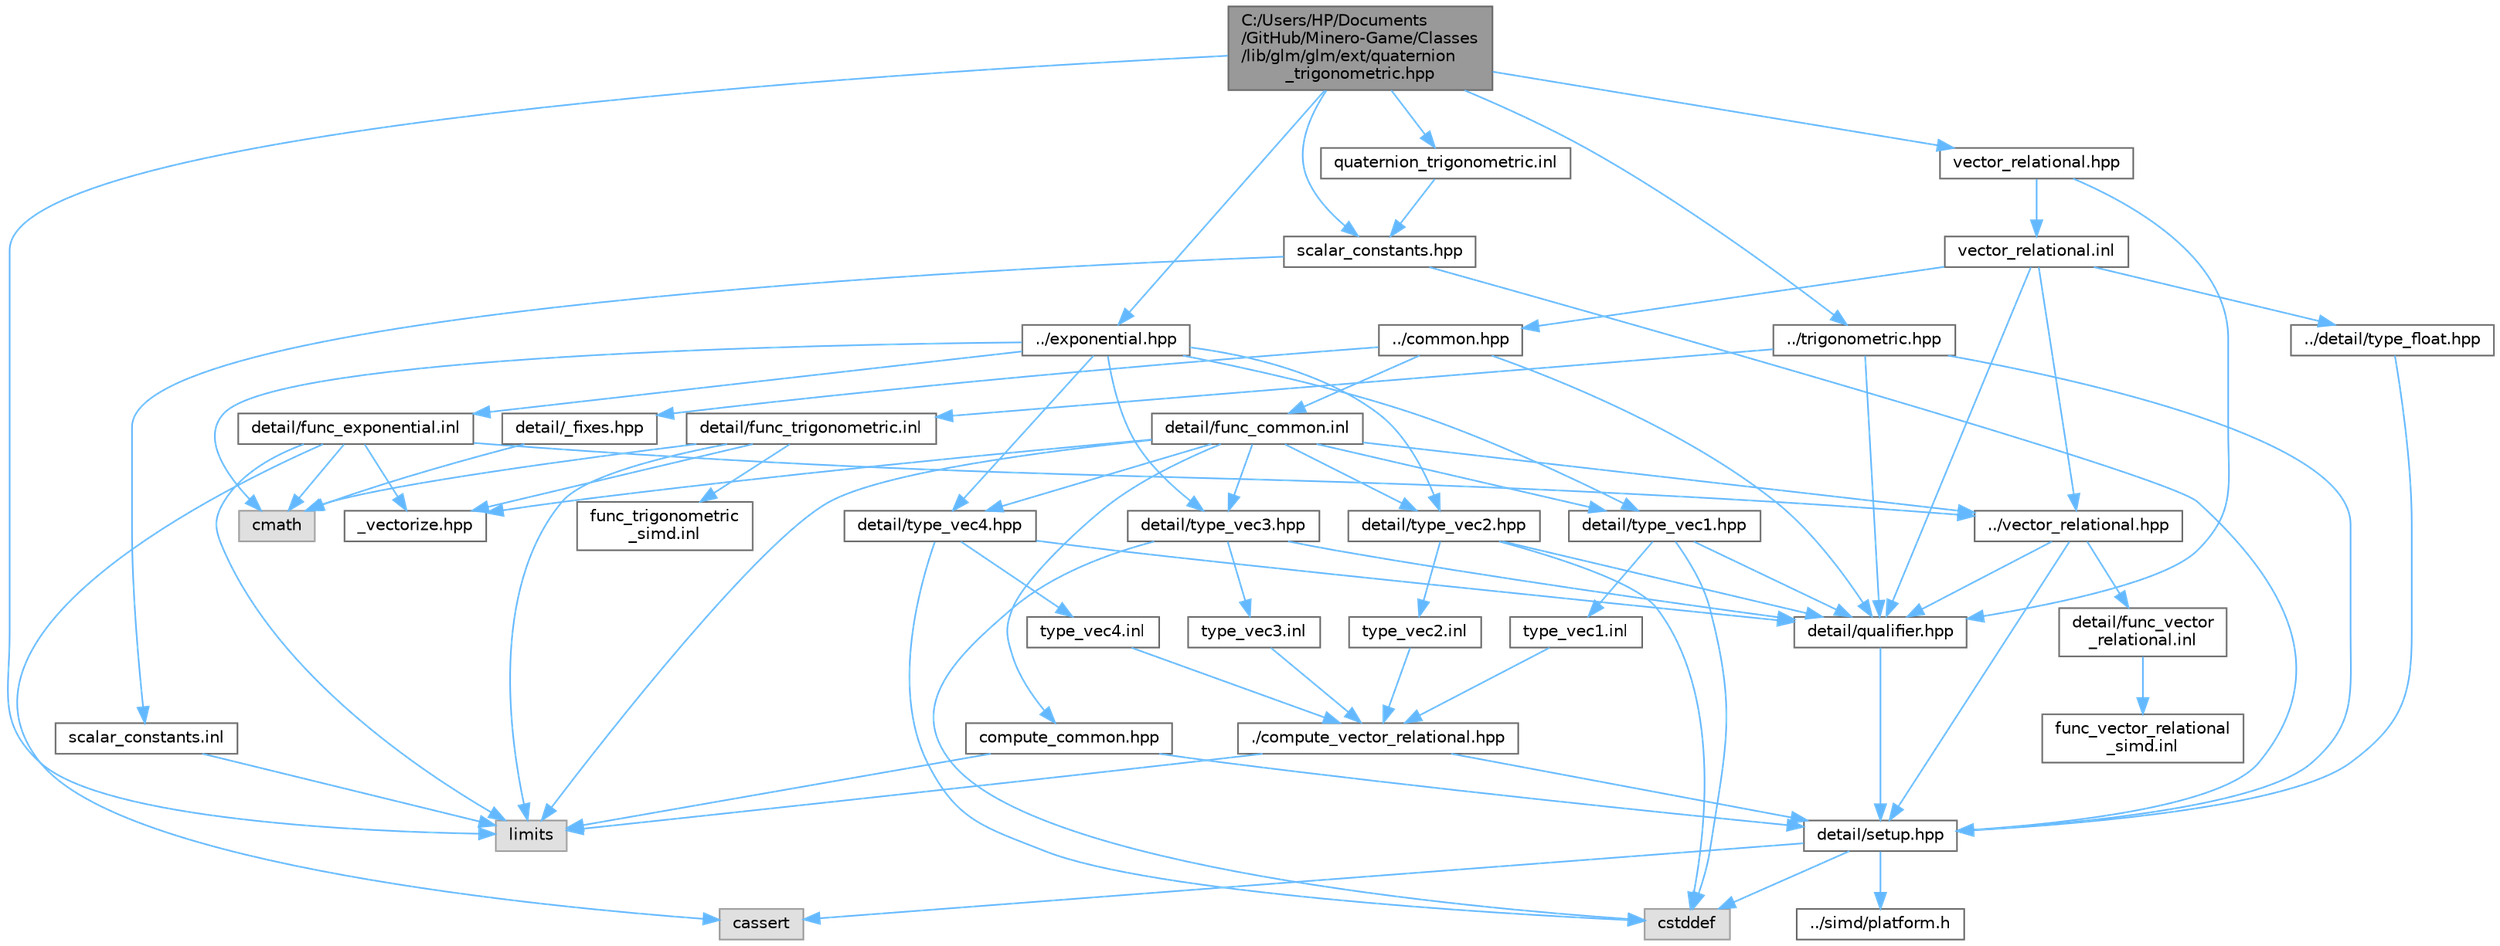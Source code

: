 digraph "C:/Users/HP/Documents/GitHub/Minero-Game/Classes/lib/glm/glm/ext/quaternion_trigonometric.hpp"
{
 // LATEX_PDF_SIZE
  bgcolor="transparent";
  edge [fontname=Helvetica,fontsize=10,labelfontname=Helvetica,labelfontsize=10];
  node [fontname=Helvetica,fontsize=10,shape=box,height=0.2,width=0.4];
  Node1 [id="Node000001",label="C:/Users/HP/Documents\l/GitHub/Minero-Game/Classes\l/lib/glm/glm/ext/quaternion\l_trigonometric.hpp",height=0.2,width=0.4,color="gray40", fillcolor="grey60", style="filled", fontcolor="black",tooltip=" "];
  Node1 -> Node2 [id="edge151_Node000001_Node000002",color="steelblue1",style="solid",tooltip=" "];
  Node2 [id="Node000002",label="../trigonometric.hpp",height=0.2,width=0.4,color="grey40", fillcolor="white", style="filled",URL="$_classes_2lib_2glm_2glm_2trigonometric_8hpp.html",tooltip=" "];
  Node2 -> Node3 [id="edge152_Node000002_Node000003",color="steelblue1",style="solid",tooltip=" "];
  Node3 [id="Node000003",label="detail/setup.hpp",height=0.2,width=0.4,color="grey40", fillcolor="white", style="filled",URL="$_classes_2lib_2glm_2glm_2detail_2setup_8hpp.html",tooltip=" "];
  Node3 -> Node4 [id="edge153_Node000003_Node000004",color="steelblue1",style="solid",tooltip=" "];
  Node4 [id="Node000004",label="cassert",height=0.2,width=0.4,color="grey60", fillcolor="#E0E0E0", style="filled",tooltip=" "];
  Node3 -> Node5 [id="edge154_Node000003_Node000005",color="steelblue1",style="solid",tooltip=" "];
  Node5 [id="Node000005",label="cstddef",height=0.2,width=0.4,color="grey60", fillcolor="#E0E0E0", style="filled",tooltip=" "];
  Node3 -> Node6 [id="edge155_Node000003_Node000006",color="steelblue1",style="solid",tooltip=" "];
  Node6 [id="Node000006",label="../simd/platform.h",height=0.2,width=0.4,color="grey40", fillcolor="white", style="filled",URL="$_classes_2lib_2glm_2glm_2simd_2platform_8h.html",tooltip=" "];
  Node2 -> Node7 [id="edge156_Node000002_Node000007",color="steelblue1",style="solid",tooltip=" "];
  Node7 [id="Node000007",label="detail/qualifier.hpp",height=0.2,width=0.4,color="grey40", fillcolor="white", style="filled",URL="$_classes_2lib_2glm_2glm_2detail_2qualifier_8hpp.html",tooltip=" "];
  Node7 -> Node3 [id="edge157_Node000007_Node000003",color="steelblue1",style="solid",tooltip=" "];
  Node2 -> Node8 [id="edge158_Node000002_Node000008",color="steelblue1",style="solid",tooltip=" "];
  Node8 [id="Node000008",label="detail/func_trigonometric.inl",height=0.2,width=0.4,color="grey40", fillcolor="white", style="filled",URL="$_classes_2lib_2glm_2glm_2detail_2func__trigonometric_8inl.html",tooltip=" "];
  Node8 -> Node9 [id="edge159_Node000008_Node000009",color="steelblue1",style="solid",tooltip=" "];
  Node9 [id="Node000009",label="_vectorize.hpp",height=0.2,width=0.4,color="grey40", fillcolor="white", style="filled",URL="$_classes_2lib_2glm_2glm_2detail_2__vectorize_8hpp.html",tooltip=" "];
  Node8 -> Node10 [id="edge160_Node000008_Node000010",color="steelblue1",style="solid",tooltip=" "];
  Node10 [id="Node000010",label="cmath",height=0.2,width=0.4,color="grey60", fillcolor="#E0E0E0", style="filled",tooltip=" "];
  Node8 -> Node11 [id="edge161_Node000008_Node000011",color="steelblue1",style="solid",tooltip=" "];
  Node11 [id="Node000011",label="limits",height=0.2,width=0.4,color="grey60", fillcolor="#E0E0E0", style="filled",tooltip=" "];
  Node8 -> Node12 [id="edge162_Node000008_Node000012",color="steelblue1",style="solid",tooltip=" "];
  Node12 [id="Node000012",label="func_trigonometric\l_simd.inl",height=0.2,width=0.4,color="grey40", fillcolor="white", style="filled",URL="$_classes_2lib_2glm_2glm_2detail_2func__trigonometric__simd_8inl.html",tooltip=" "];
  Node1 -> Node13 [id="edge163_Node000001_Node000013",color="steelblue1",style="solid",tooltip=" "];
  Node13 [id="Node000013",label="../exponential.hpp",height=0.2,width=0.4,color="grey40", fillcolor="white", style="filled",URL="$_classes_2lib_2glm_2glm_2exponential_8hpp.html",tooltip=" "];
  Node13 -> Node14 [id="edge164_Node000013_Node000014",color="steelblue1",style="solid",tooltip=" "];
  Node14 [id="Node000014",label="detail/type_vec1.hpp",height=0.2,width=0.4,color="grey40", fillcolor="white", style="filled",URL="$_classes_2lib_2glm_2glm_2detail_2type__vec1_8hpp.html",tooltip=" "];
  Node14 -> Node7 [id="edge165_Node000014_Node000007",color="steelblue1",style="solid",tooltip=" "];
  Node14 -> Node5 [id="edge166_Node000014_Node000005",color="steelblue1",style="solid",tooltip=" "];
  Node14 -> Node15 [id="edge167_Node000014_Node000015",color="steelblue1",style="solid",tooltip=" "];
  Node15 [id="Node000015",label="type_vec1.inl",height=0.2,width=0.4,color="grey40", fillcolor="white", style="filled",URL="$_classes_2lib_2glm_2glm_2detail_2type__vec1_8inl.html",tooltip=" "];
  Node15 -> Node16 [id="edge168_Node000015_Node000016",color="steelblue1",style="solid",tooltip=" "];
  Node16 [id="Node000016",label="./compute_vector_relational.hpp",height=0.2,width=0.4,color="grey40", fillcolor="white", style="filled",URL="$_classes_2lib_2glm_2glm_2detail_2compute__vector__relational_8hpp.html",tooltip=" "];
  Node16 -> Node3 [id="edge169_Node000016_Node000003",color="steelblue1",style="solid",tooltip=" "];
  Node16 -> Node11 [id="edge170_Node000016_Node000011",color="steelblue1",style="solid",tooltip=" "];
  Node13 -> Node17 [id="edge171_Node000013_Node000017",color="steelblue1",style="solid",tooltip=" "];
  Node17 [id="Node000017",label="detail/type_vec2.hpp",height=0.2,width=0.4,color="grey40", fillcolor="white", style="filled",URL="$_classes_2lib_2glm_2glm_2detail_2type__vec2_8hpp.html",tooltip=" "];
  Node17 -> Node7 [id="edge172_Node000017_Node000007",color="steelblue1",style="solid",tooltip=" "];
  Node17 -> Node5 [id="edge173_Node000017_Node000005",color="steelblue1",style="solid",tooltip=" "];
  Node17 -> Node18 [id="edge174_Node000017_Node000018",color="steelblue1",style="solid",tooltip=" "];
  Node18 [id="Node000018",label="type_vec2.inl",height=0.2,width=0.4,color="grey40", fillcolor="white", style="filled",URL="$_classes_2lib_2glm_2glm_2detail_2type__vec2_8inl.html",tooltip=" "];
  Node18 -> Node16 [id="edge175_Node000018_Node000016",color="steelblue1",style="solid",tooltip=" "];
  Node13 -> Node19 [id="edge176_Node000013_Node000019",color="steelblue1",style="solid",tooltip=" "];
  Node19 [id="Node000019",label="detail/type_vec3.hpp",height=0.2,width=0.4,color="grey40", fillcolor="white", style="filled",URL="$_classes_2lib_2glm_2glm_2detail_2type__vec3_8hpp.html",tooltip=" "];
  Node19 -> Node7 [id="edge177_Node000019_Node000007",color="steelblue1",style="solid",tooltip=" "];
  Node19 -> Node5 [id="edge178_Node000019_Node000005",color="steelblue1",style="solid",tooltip=" "];
  Node19 -> Node20 [id="edge179_Node000019_Node000020",color="steelblue1",style="solid",tooltip=" "];
  Node20 [id="Node000020",label="type_vec3.inl",height=0.2,width=0.4,color="grey40", fillcolor="white", style="filled",URL="$_classes_2lib_2glm_2glm_2detail_2type__vec3_8inl.html",tooltip=" "];
  Node20 -> Node16 [id="edge180_Node000020_Node000016",color="steelblue1",style="solid",tooltip=" "];
  Node13 -> Node21 [id="edge181_Node000013_Node000021",color="steelblue1",style="solid",tooltip=" "];
  Node21 [id="Node000021",label="detail/type_vec4.hpp",height=0.2,width=0.4,color="grey40", fillcolor="white", style="filled",URL="$_classes_2lib_2glm_2glm_2detail_2type__vec4_8hpp.html",tooltip=" "];
  Node21 -> Node7 [id="edge182_Node000021_Node000007",color="steelblue1",style="solid",tooltip=" "];
  Node21 -> Node5 [id="edge183_Node000021_Node000005",color="steelblue1",style="solid",tooltip=" "];
  Node21 -> Node22 [id="edge184_Node000021_Node000022",color="steelblue1",style="solid",tooltip=" "];
  Node22 [id="Node000022",label="type_vec4.inl",height=0.2,width=0.4,color="grey40", fillcolor="white", style="filled",URL="$_classes_2lib_2glm_2glm_2detail_2type__vec4_8inl.html",tooltip=" "];
  Node22 -> Node16 [id="edge185_Node000022_Node000016",color="steelblue1",style="solid",tooltip=" "];
  Node13 -> Node10 [id="edge186_Node000013_Node000010",color="steelblue1",style="solid",tooltip=" "];
  Node13 -> Node23 [id="edge187_Node000013_Node000023",color="steelblue1",style="solid",tooltip=" "];
  Node23 [id="Node000023",label="detail/func_exponential.inl",height=0.2,width=0.4,color="grey40", fillcolor="white", style="filled",URL="$_classes_2lib_2glm_2glm_2detail_2func__exponential_8inl.html",tooltip=" "];
  Node23 -> Node24 [id="edge188_Node000023_Node000024",color="steelblue1",style="solid",tooltip=" "];
  Node24 [id="Node000024",label="../vector_relational.hpp",height=0.2,width=0.4,color="grey40", fillcolor="white", style="filled",URL="$_classes_2lib_2glm_2glm_2vector__relational_8hpp.html",tooltip=" "];
  Node24 -> Node7 [id="edge189_Node000024_Node000007",color="steelblue1",style="solid",tooltip=" "];
  Node24 -> Node3 [id="edge190_Node000024_Node000003",color="steelblue1",style="solid",tooltip=" "];
  Node24 -> Node25 [id="edge191_Node000024_Node000025",color="steelblue1",style="solid",tooltip=" "];
  Node25 [id="Node000025",label="detail/func_vector\l_relational.inl",height=0.2,width=0.4,color="grey40", fillcolor="white", style="filled",URL="$_classes_2lib_2glm_2glm_2detail_2func__vector__relational_8inl.html",tooltip=" "];
  Node25 -> Node26 [id="edge192_Node000025_Node000026",color="steelblue1",style="solid",tooltip=" "];
  Node26 [id="Node000026",label="func_vector_relational\l_simd.inl",height=0.2,width=0.4,color="grey40", fillcolor="white", style="filled",URL="$_classes_2lib_2glm_2glm_2detail_2func__vector__relational__simd_8inl.html",tooltip=" "];
  Node23 -> Node9 [id="edge193_Node000023_Node000009",color="steelblue1",style="solid",tooltip=" "];
  Node23 -> Node11 [id="edge194_Node000023_Node000011",color="steelblue1",style="solid",tooltip=" "];
  Node23 -> Node10 [id="edge195_Node000023_Node000010",color="steelblue1",style="solid",tooltip=" "];
  Node23 -> Node4 [id="edge196_Node000023_Node000004",color="steelblue1",style="solid",tooltip=" "];
  Node1 -> Node27 [id="edge197_Node000001_Node000027",color="steelblue1",style="solid",tooltip=" "];
  Node27 [id="Node000027",label="scalar_constants.hpp",height=0.2,width=0.4,color="grey40", fillcolor="white", style="filled",URL="$_classes_2lib_2glm_2glm_2ext_2scalar__constants_8hpp.html",tooltip=" "];
  Node27 -> Node3 [id="edge198_Node000027_Node000003",color="steelblue1",style="solid",tooltip=" "];
  Node27 -> Node28 [id="edge199_Node000027_Node000028",color="steelblue1",style="solid",tooltip=" "];
  Node28 [id="Node000028",label="scalar_constants.inl",height=0.2,width=0.4,color="grey40", fillcolor="white", style="filled",URL="$_classes_2lib_2glm_2glm_2ext_2scalar__constants_8inl.html",tooltip=" "];
  Node28 -> Node11 [id="edge200_Node000028_Node000011",color="steelblue1",style="solid",tooltip=" "];
  Node1 -> Node29 [id="edge201_Node000001_Node000029",color="steelblue1",style="solid",tooltip=" "];
  Node29 [id="Node000029",label="vector_relational.hpp",height=0.2,width=0.4,color="grey40", fillcolor="white", style="filled",URL="$_classes_2lib_2glm_2glm_2ext_2vector__relational_8hpp.html",tooltip=" "];
  Node29 -> Node7 [id="edge202_Node000029_Node000007",color="steelblue1",style="solid",tooltip=" "];
  Node29 -> Node30 [id="edge203_Node000029_Node000030",color="steelblue1",style="solid",tooltip=" "];
  Node30 [id="Node000030",label="vector_relational.inl",height=0.2,width=0.4,color="grey40", fillcolor="white", style="filled",URL="$_classes_2lib_2glm_2glm_2ext_2vector__relational_8inl.html",tooltip=" "];
  Node30 -> Node24 [id="edge204_Node000030_Node000024",color="steelblue1",style="solid",tooltip=" "];
  Node30 -> Node31 [id="edge205_Node000030_Node000031",color="steelblue1",style="solid",tooltip=" "];
  Node31 [id="Node000031",label="../common.hpp",height=0.2,width=0.4,color="grey40", fillcolor="white", style="filled",URL="$_classes_2lib_2glm_2glm_2common_8hpp.html",tooltip=" "];
  Node31 -> Node7 [id="edge206_Node000031_Node000007",color="steelblue1",style="solid",tooltip=" "];
  Node31 -> Node32 [id="edge207_Node000031_Node000032",color="steelblue1",style="solid",tooltip=" "];
  Node32 [id="Node000032",label="detail/_fixes.hpp",height=0.2,width=0.4,color="grey40", fillcolor="white", style="filled",URL="$_classes_2lib_2glm_2glm_2detail_2__fixes_8hpp.html",tooltip=" "];
  Node32 -> Node10 [id="edge208_Node000032_Node000010",color="steelblue1",style="solid",tooltip=" "];
  Node31 -> Node33 [id="edge209_Node000031_Node000033",color="steelblue1",style="solid",tooltip=" "];
  Node33 [id="Node000033",label="detail/func_common.inl",height=0.2,width=0.4,color="grey40", fillcolor="white", style="filled",URL="$_classes_2lib_2glm_2glm_2detail_2func__common_8inl.html",tooltip=" "];
  Node33 -> Node24 [id="edge210_Node000033_Node000024",color="steelblue1",style="solid",tooltip=" "];
  Node33 -> Node34 [id="edge211_Node000033_Node000034",color="steelblue1",style="solid",tooltip=" "];
  Node34 [id="Node000034",label="compute_common.hpp",height=0.2,width=0.4,color="grey40", fillcolor="white", style="filled",URL="$_classes_2lib_2glm_2glm_2detail_2compute__common_8hpp.html",tooltip=" "];
  Node34 -> Node3 [id="edge212_Node000034_Node000003",color="steelblue1",style="solid",tooltip=" "];
  Node34 -> Node11 [id="edge213_Node000034_Node000011",color="steelblue1",style="solid",tooltip=" "];
  Node33 -> Node14 [id="edge214_Node000033_Node000014",color="steelblue1",style="solid",tooltip=" "];
  Node33 -> Node17 [id="edge215_Node000033_Node000017",color="steelblue1",style="solid",tooltip=" "];
  Node33 -> Node19 [id="edge216_Node000033_Node000019",color="steelblue1",style="solid",tooltip=" "];
  Node33 -> Node21 [id="edge217_Node000033_Node000021",color="steelblue1",style="solid",tooltip=" "];
  Node33 -> Node9 [id="edge218_Node000033_Node000009",color="steelblue1",style="solid",tooltip=" "];
  Node33 -> Node11 [id="edge219_Node000033_Node000011",color="steelblue1",style="solid",tooltip=" "];
  Node30 -> Node7 [id="edge220_Node000030_Node000007",color="steelblue1",style="solid",tooltip=" "];
  Node30 -> Node35 [id="edge221_Node000030_Node000035",color="steelblue1",style="solid",tooltip=" "];
  Node35 [id="Node000035",label="../detail/type_float.hpp",height=0.2,width=0.4,color="grey40", fillcolor="white", style="filled",URL="$_classes_2lib_2glm_2glm_2detail_2type__float_8hpp.html",tooltip=" "];
  Node35 -> Node3 [id="edge222_Node000035_Node000003",color="steelblue1",style="solid",tooltip=" "];
  Node1 -> Node11 [id="edge223_Node000001_Node000011",color="steelblue1",style="solid",tooltip=" "];
  Node1 -> Node36 [id="edge224_Node000001_Node000036",color="steelblue1",style="solid",tooltip=" "];
  Node36 [id="Node000036",label="quaternion_trigonometric.inl",height=0.2,width=0.4,color="grey40", fillcolor="white", style="filled",URL="$_classes_2lib_2glm_2glm_2ext_2quaternion__trigonometric_8inl.html",tooltip=" "];
  Node36 -> Node27 [id="edge225_Node000036_Node000027",color="steelblue1",style="solid",tooltip=" "];
}
